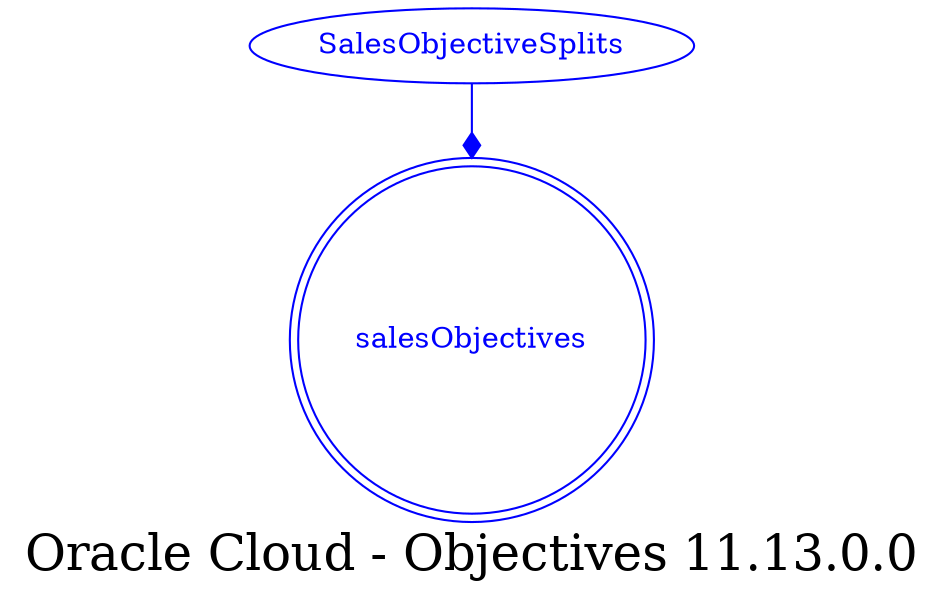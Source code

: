 digraph LexiconGraph {
graph[label="Oracle Cloud - Objectives 11.13.0.0", fontsize=24]
splines=true
"salesObjectives" [color=blue, fontcolor=blue, shape=doublecircle]
"SalesObjectiveSplits" -> "salesObjectives" [color=blue, fontcolor=blue, arrowhead=diamond, arrowtail=none]
"SalesObjectiveSplits" [color=blue, fontcolor=blue, shape=ellipse]
}
